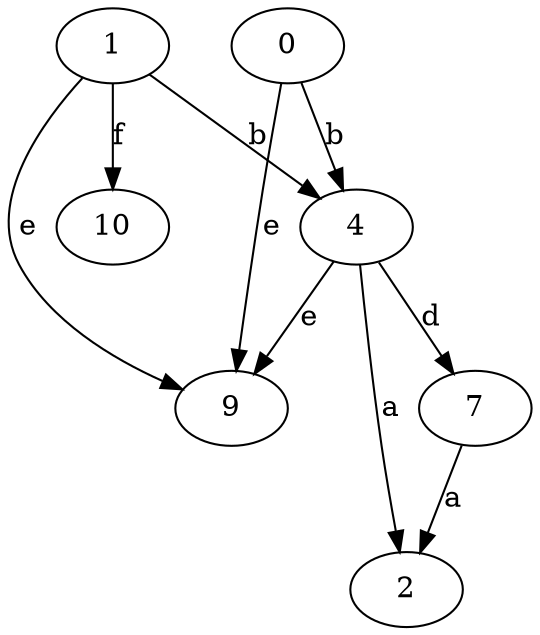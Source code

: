 strict digraph  {
0;
1;
2;
4;
7;
9;
10;
0 -> 4  [label=b];
0 -> 9  [label=e];
1 -> 4  [label=b];
1 -> 9  [label=e];
1 -> 10  [label=f];
4 -> 2  [label=a];
4 -> 7  [label=d];
4 -> 9  [label=e];
7 -> 2  [label=a];
}
